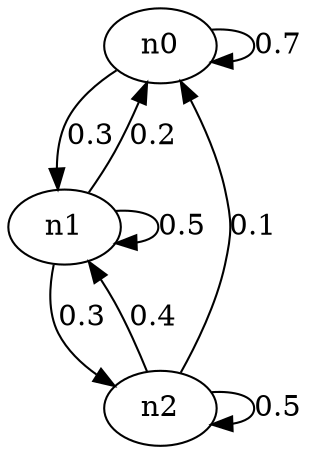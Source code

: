 digraph "g" {
	graph [
		fontsize = "14"
		fontname = "Times-Roman"
		fontcolor = "black"
		color = "black"
	]
	node [
		fontsize = "14"
		fontname = "Times-Roman"
		fontcolor = "black"
		shape = "ellipse"
		color = "black"
		style = "solid"
	]
	edge [
		fontsize = "14"
		fontname = "Times-Roman"
		fontcolor = "black"
		color = "black"
		style = "solid"
	]
	"n0" [
		fontsize = "14"
		fontname = "Times-Roman"
		fontcolor = "black"
		label = "\N"
		shape = "ellipse"
		color = "black"
		style = "solid"
	]
	"n1" [
		fontsize = "14"
		fontname = "Times-Roman"
		fontcolor = "black"
		label = "\N"
		shape = "ellipse"
		color = "black"
		style = "solid"
	]
	"n2" [
		fontsize = "14"
		fontname = "Times-Roman"
		fontcolor = "black"
		label = "\N"
		shape = "ellipse"
		color = "black"
		style = "solid"
	]
	"n0" -> "n0" [
		fontsize = "14"
		fontname = "Times-Roman"
		fontcolor = "black"
		label = "0.7"
		color = "black"
		style = "solid"
	]
	"n1" -> "n1" [
		fontsize = "14"
		fontname = "Times-Roman"
		fontcolor = "black"
		label = "0.5"
		color = "black"
		style = "solid"
	]
	"n2" -> "n2" [
		fontsize = "14"
		fontname = "Times-Roman"
		fontcolor = "black"
		label = "0.5"
		color = "black"
		style = "solid"
	]
	"n2" -> "n0" [
		fontsize = "14"
		fontname = "Times-Roman"
		fontcolor = "black"
		label = "0.1"
		color = "black"
		style = "solid"
	]
	"n0" -> "n1" [
		fontsize = "14"
		fontname = "Times-Roman"
		fontcolor = "black"
		label = "0.3"
		color = "black"
		style = "solid"
	]
	"n1" -> "n0" [
		fontsize = "14"
		fontname = "Times-Roman"
		fontcolor = "black"
		label = "0.2"
		color = "black"
		style = "solid"
	]
	"n2" -> "n1" [
		fontsize = "14"
		fontname = "Times-Roman"
		fontcolor = "black"
		label = "0.4"
		color = "black"
		style = "solid"
	]
	"n1" -> "n2" [
		fontsize = "14"
		fontname = "Times-Roman"
		fontcolor = "black"
		label = "0.3"
		color = "black"
		style = "solid"
	]
}
